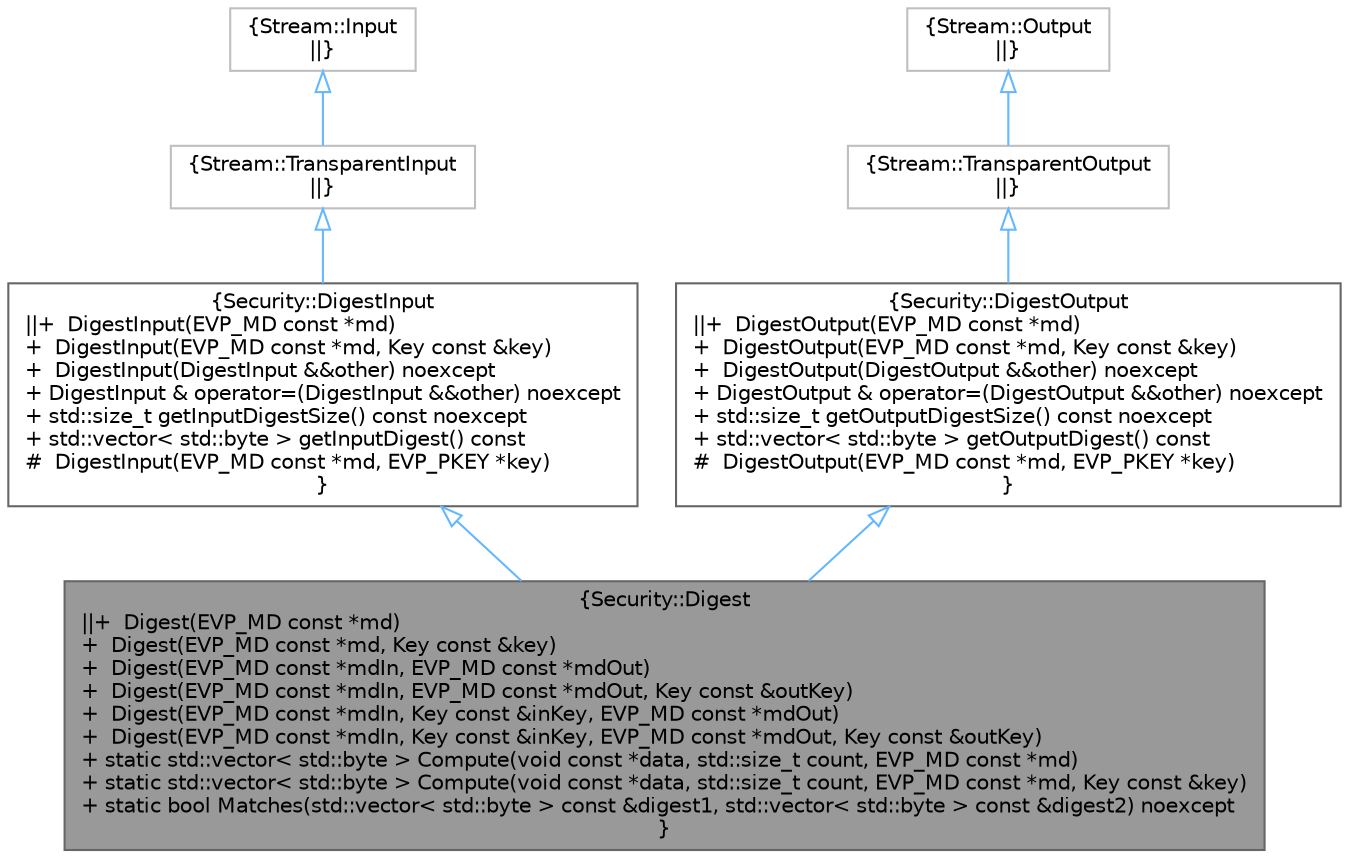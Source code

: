 digraph "Security::Digest"
{
 // LATEX_PDF_SIZE
  bgcolor="transparent";
  edge [fontname=Helvetica,fontsize=10,labelfontname=Helvetica,labelfontsize=10];
  node [fontname=Helvetica,fontsize=10,shape=box,height=0.2,width=0.4];
  Node1 [label="{Security::Digest\n||+  Digest(EVP_MD const *md)\l+  Digest(EVP_MD const *md, Key const &key)\l+  Digest(EVP_MD const *mdIn, EVP_MD const *mdOut)\l+  Digest(EVP_MD const *mdIn, EVP_MD const *mdOut, Key const &outKey)\l+  Digest(EVP_MD const *mdIn, Key const &inKey, EVP_MD const *mdOut)\l+  Digest(EVP_MD const *mdIn, Key const &inKey, EVP_MD const *mdOut, Key const &outKey)\l+ static std::vector\< std::byte \> Compute(void const *data, std::size_t count, EVP_MD const *md)\l+ static std::vector\< std::byte \> Compute(void const *data, std::size_t count, EVP_MD const *md, Key const &key)\l+ static bool Matches(std::vector\< std::byte \> const &digest1, std::vector\< std::byte \> const &digest2) noexcept\l}",height=0.2,width=0.4,color="gray40", fillcolor="grey60", style="filled", fontcolor="black",tooltip="Stream::Input / Stream::Output Digest observer."];
  Node2 -> Node1 [dir="back",color="steelblue1",style="solid",arrowtail="onormal"];
  Node2 [label="{Security::DigestInput\n||+  DigestInput(EVP_MD const *md)\l+  DigestInput(EVP_MD const *md, Key const &key)\l+  DigestInput(DigestInput &&other) noexcept\l+ DigestInput & operator=(DigestInput &&other) noexcept\l+ std::size_t getInputDigestSize() const noexcept\l+ std::vector\< std::byte \> getInputDigest() const\l#  DigestInput(EVP_MD const *md, EVP_PKEY *key)\l}",height=0.2,width=0.4,color="gray40", fillcolor="white", style="filled",URL="$d0/d94/classSecurity_1_1DigestInput.html",tooltip="Stream::Input Digest observer."];
  Node3 -> Node2 [dir="back",color="steelblue1",style="solid",arrowtail="onormal"];
  Node3 [label="{Stream::TransparentInput\n||}",height=0.2,width=0.4,color="grey75", fillcolor="white", style="filled",URL="/tmp/build/x64/Release/Stream/tag.xml$d1/dcd/classStream_1_1TransparentInput.html",tooltip=" "];
  Node4 -> Node3 [dir="back",color="steelblue1",style="solid",arrowtail="onormal"];
  Node4 [label="{Stream::Input\n||}",height=0.2,width=0.4,color="grey75", fillcolor="white", style="filled",URL="/tmp/build/x64/Release/Stream/tag.xml$d7/d83/classStream_1_1Input.html",tooltip=" "];
  Node5 -> Node1 [dir="back",color="steelblue1",style="solid",arrowtail="onormal"];
  Node5 [label="{Security::DigestOutput\n||+  DigestOutput(EVP_MD const *md)\l+  DigestOutput(EVP_MD const *md, Key const &key)\l+  DigestOutput(DigestOutput &&other) noexcept\l+ DigestOutput & operator=(DigestOutput &&other) noexcept\l+ std::size_t getOutputDigestSize() const noexcept\l+ std::vector\< std::byte \> getOutputDigest() const\l#  DigestOutput(EVP_MD const *md, EVP_PKEY *key)\l}",height=0.2,width=0.4,color="gray40", fillcolor="white", style="filled",URL="$da/df2/classSecurity_1_1DigestOutput.html",tooltip="Stream::Output Digest observer."];
  Node6 -> Node5 [dir="back",color="steelblue1",style="solid",arrowtail="onormal"];
  Node6 [label="{Stream::TransparentOutput\n||}",height=0.2,width=0.4,color="grey75", fillcolor="white", style="filled",URL="/tmp/build/x64/Release/Stream/tag.xml$d1/d52/classStream_1_1TransparentOutput.html",tooltip=" "];
  Node7 -> Node6 [dir="back",color="steelblue1",style="solid",arrowtail="onormal"];
  Node7 [label="{Stream::Output\n||}",height=0.2,width=0.4,color="grey75", fillcolor="white", style="filled",URL="/tmp/build/x64/Release/Stream/tag.xml$df/dc2/classStream_1_1Output.html",tooltip=" "];
}
